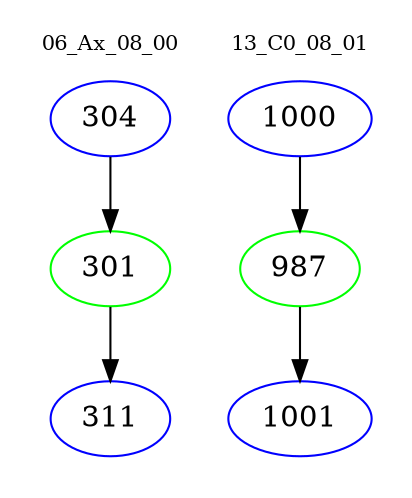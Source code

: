 digraph{
subgraph cluster_0 {
color = white
label = "06_Ax_08_00";
fontsize=10;
T0_304 [label="304", color="blue"]
T0_304 -> T0_301 [color="black"]
T0_301 [label="301", color="green"]
T0_301 -> T0_311 [color="black"]
T0_311 [label="311", color="blue"]
}
subgraph cluster_1 {
color = white
label = "13_C0_08_01";
fontsize=10;
T1_1000 [label="1000", color="blue"]
T1_1000 -> T1_987 [color="black"]
T1_987 [label="987", color="green"]
T1_987 -> T1_1001 [color="black"]
T1_1001 [label="1001", color="blue"]
}
}
